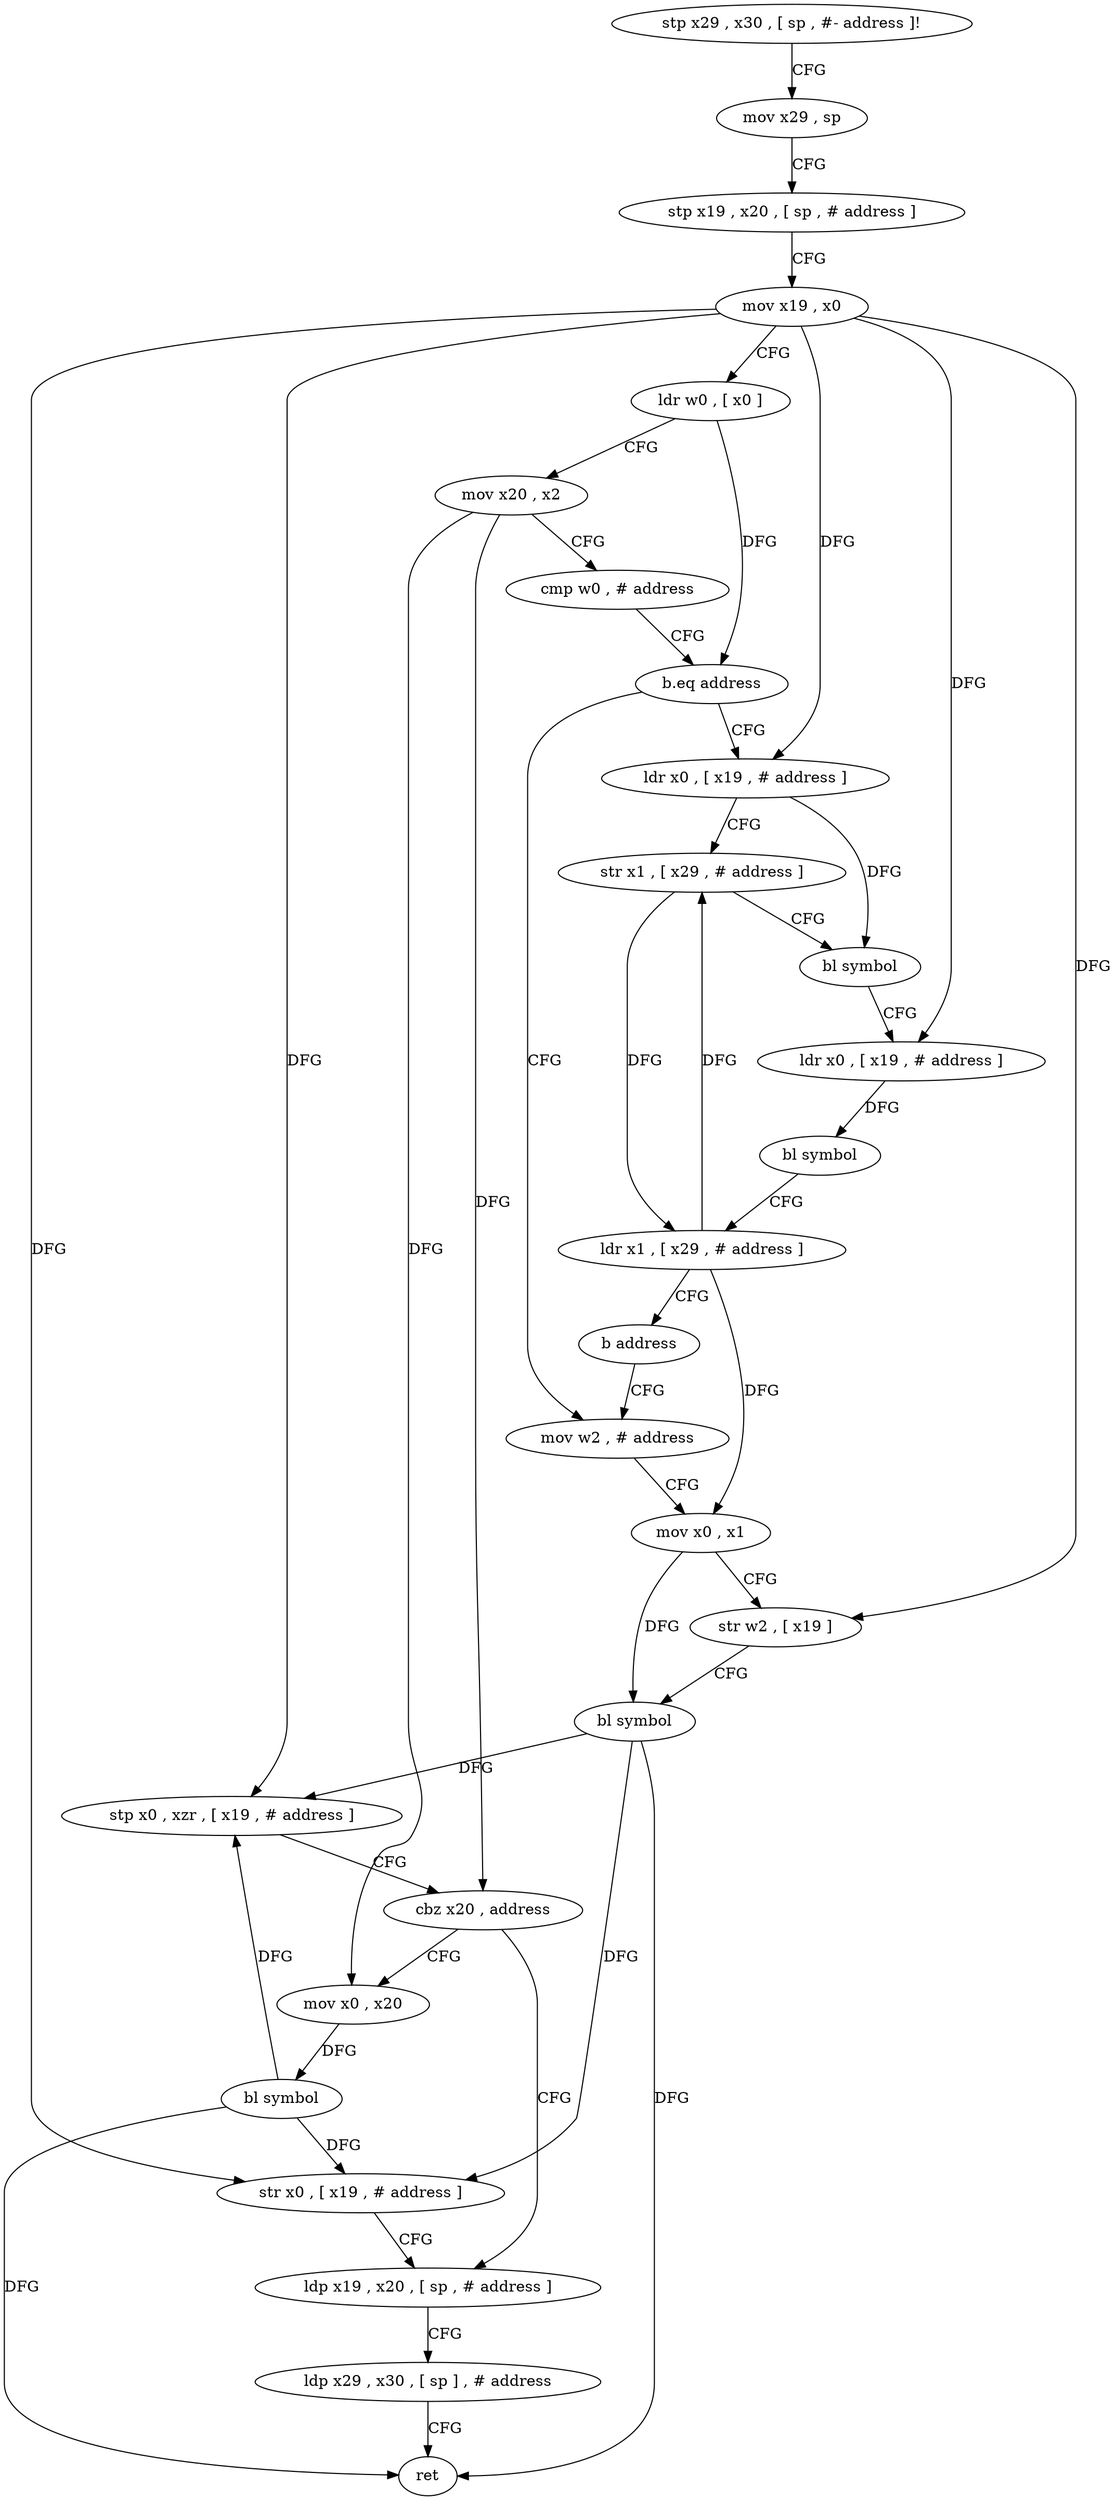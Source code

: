 digraph "func" {
"120480" [label = "stp x29 , x30 , [ sp , #- address ]!" ]
"120484" [label = "mov x29 , sp" ]
"120488" [label = "stp x19 , x20 , [ sp , # address ]" ]
"120492" [label = "mov x19 , x0" ]
"120496" [label = "ldr w0 , [ x0 ]" ]
"120500" [label = "mov x20 , x2" ]
"120504" [label = "cmp w0 , # address" ]
"120508" [label = "b.eq address" ]
"120560" [label = "ldr x0 , [ x19 , # address ]" ]
"120512" [label = "mov w2 , # address" ]
"120564" [label = "str x1 , [ x29 , # address ]" ]
"120568" [label = "bl symbol" ]
"120572" [label = "ldr x0 , [ x19 , # address ]" ]
"120576" [label = "bl symbol" ]
"120580" [label = "ldr x1 , [ x29 , # address ]" ]
"120584" [label = "b address" ]
"120516" [label = "mov x0 , x1" ]
"120520" [label = "str w2 , [ x19 ]" ]
"120524" [label = "bl symbol" ]
"120528" [label = "stp x0 , xzr , [ x19 , # address ]" ]
"120532" [label = "cbz x20 , address" ]
"120548" [label = "ldp x19 , x20 , [ sp , # address ]" ]
"120536" [label = "mov x0 , x20" ]
"120552" [label = "ldp x29 , x30 , [ sp ] , # address" ]
"120556" [label = "ret" ]
"120540" [label = "bl symbol" ]
"120544" [label = "str x0 , [ x19 , # address ]" ]
"120480" -> "120484" [ label = "CFG" ]
"120484" -> "120488" [ label = "CFG" ]
"120488" -> "120492" [ label = "CFG" ]
"120492" -> "120496" [ label = "CFG" ]
"120492" -> "120560" [ label = "DFG" ]
"120492" -> "120572" [ label = "DFG" ]
"120492" -> "120520" [ label = "DFG" ]
"120492" -> "120528" [ label = "DFG" ]
"120492" -> "120544" [ label = "DFG" ]
"120496" -> "120500" [ label = "CFG" ]
"120496" -> "120508" [ label = "DFG" ]
"120500" -> "120504" [ label = "CFG" ]
"120500" -> "120532" [ label = "DFG" ]
"120500" -> "120536" [ label = "DFG" ]
"120504" -> "120508" [ label = "CFG" ]
"120508" -> "120560" [ label = "CFG" ]
"120508" -> "120512" [ label = "CFG" ]
"120560" -> "120564" [ label = "CFG" ]
"120560" -> "120568" [ label = "DFG" ]
"120512" -> "120516" [ label = "CFG" ]
"120564" -> "120568" [ label = "CFG" ]
"120564" -> "120580" [ label = "DFG" ]
"120568" -> "120572" [ label = "CFG" ]
"120572" -> "120576" [ label = "DFG" ]
"120576" -> "120580" [ label = "CFG" ]
"120580" -> "120584" [ label = "CFG" ]
"120580" -> "120564" [ label = "DFG" ]
"120580" -> "120516" [ label = "DFG" ]
"120584" -> "120512" [ label = "CFG" ]
"120516" -> "120520" [ label = "CFG" ]
"120516" -> "120524" [ label = "DFG" ]
"120520" -> "120524" [ label = "CFG" ]
"120524" -> "120528" [ label = "DFG" ]
"120524" -> "120556" [ label = "DFG" ]
"120524" -> "120544" [ label = "DFG" ]
"120528" -> "120532" [ label = "CFG" ]
"120532" -> "120548" [ label = "CFG" ]
"120532" -> "120536" [ label = "CFG" ]
"120548" -> "120552" [ label = "CFG" ]
"120536" -> "120540" [ label = "DFG" ]
"120552" -> "120556" [ label = "CFG" ]
"120540" -> "120544" [ label = "DFG" ]
"120540" -> "120528" [ label = "DFG" ]
"120540" -> "120556" [ label = "DFG" ]
"120544" -> "120548" [ label = "CFG" ]
}
